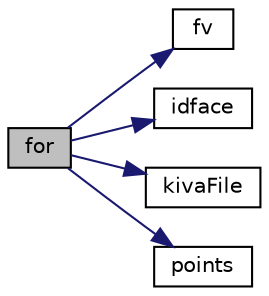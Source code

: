 digraph "for"
{
  bgcolor="transparent";
  edge [fontname="Helvetica",fontsize="10",labelfontname="Helvetica",labelfontsize="10"];
  node [fontname="Helvetica",fontsize="10",shape=record];
  rankdir="LR";
  Node1 [label="for",height=0.2,width=0.4,color="black", fillcolor="grey75", style="filled", fontcolor="black"];
  Node1 -> Node2 [color="midnightblue",fontsize="10",style="solid",fontname="Helvetica"];
  Node2 [label="fv",height=0.2,width=0.4,color="black",URL="$a03922.html#ae47b8766ffa7050538d9c826f703afa3"];
  Node1 -> Node3 [color="midnightblue",fontsize="10",style="solid",fontname="Helvetica"];
  Node3 [label="idface",height=0.2,width=0.4,color="black",URL="$a03922.html#aa2b7498b46258da34bb39be3cd9b068e"];
  Node1 -> Node4 [color="midnightblue",fontsize="10",style="solid",fontname="Helvetica"];
  Node4 [label="kivaFile",height=0.2,width=0.4,color="black",URL="$a03922.html#a2e97702de02b805b2d4d00221bf3a12e"];
  Node1 -> Node5 [color="midnightblue",fontsize="10",style="solid",fontname="Helvetica"];
  Node5 [label="points",height=0.2,width=0.4,color="black",URL="$a03922.html#a43f0c6ecb5f777015da64f362c5e2739"];
}

